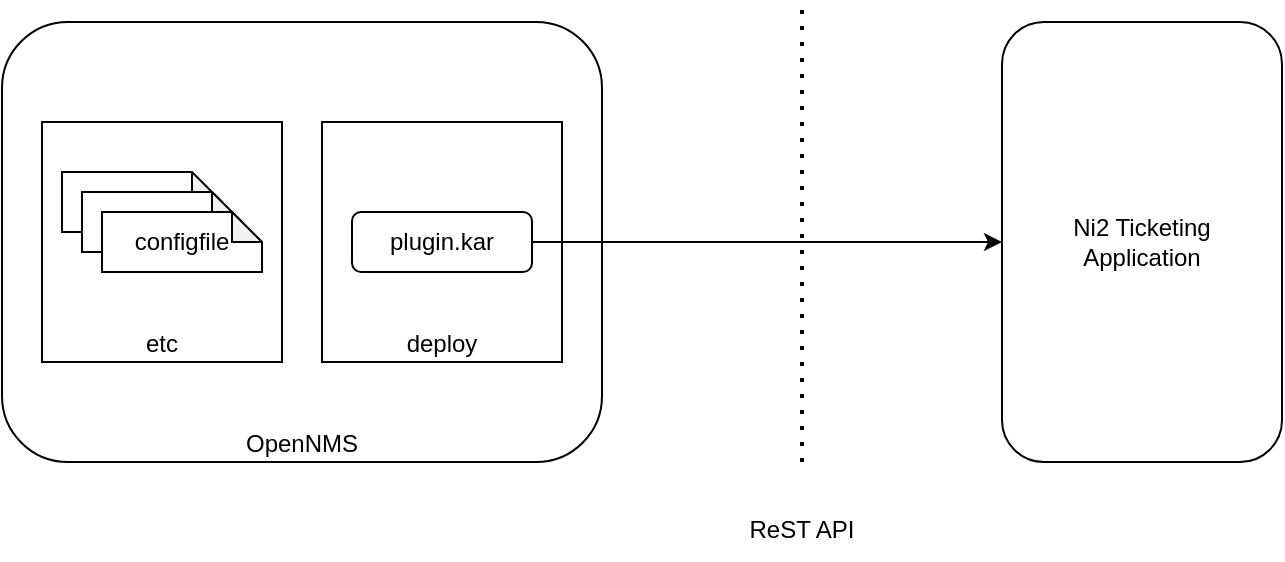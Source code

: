 <mxfile version="24.6.4" type="device">
  <diagram name="Page-1" id="hg4JAZvPtIoiGz0VxEVO">
    <mxGraphModel dx="1418" dy="820" grid="1" gridSize="10" guides="1" tooltips="1" connect="1" arrows="1" fold="1" page="1" pageScale="1" pageWidth="1169" pageHeight="827" math="0" shadow="0">
      <root>
        <mxCell id="0" />
        <mxCell id="1" parent="0" />
        <mxCell id="DATVNR7a5BjTr2IKXFvX-1" value="Ni2 Ticketing&lt;div&gt;Application&lt;/div&gt;" style="rounded=1;whiteSpace=wrap;html=1;" vertex="1" parent="1">
          <mxGeometry x="760" y="160" width="140" height="220" as="geometry" />
        </mxCell>
        <mxCell id="DATVNR7a5BjTr2IKXFvX-2" value="OpenNMS" style="rounded=1;whiteSpace=wrap;html=1;verticalAlign=bottom;" vertex="1" parent="1">
          <mxGeometry x="260" y="160" width="300" height="220" as="geometry" />
        </mxCell>
        <mxCell id="DATVNR7a5BjTr2IKXFvX-3" value="deploy" style="whiteSpace=wrap;html=1;aspect=fixed;verticalAlign=bottom;" vertex="1" parent="1">
          <mxGeometry x="420" y="210" width="120" height="120" as="geometry" />
        </mxCell>
        <mxCell id="DATVNR7a5BjTr2IKXFvX-4" value="etc" style="whiteSpace=wrap;html=1;aspect=fixed;verticalAlign=bottom;" vertex="1" parent="1">
          <mxGeometry x="280" y="210" width="120" height="120" as="geometry" />
        </mxCell>
        <mxCell id="DATVNR7a5BjTr2IKXFvX-9" style="edgeStyle=orthogonalEdgeStyle;rounded=0;orthogonalLoop=1;jettySize=auto;html=1;entryX=0;entryY=0.5;entryDx=0;entryDy=0;" edge="1" parent="1" source="DATVNR7a5BjTr2IKXFvX-5" target="DATVNR7a5BjTr2IKXFvX-1">
          <mxGeometry relative="1" as="geometry" />
        </mxCell>
        <mxCell id="DATVNR7a5BjTr2IKXFvX-5" value="plugin.kar" style="rounded=1;whiteSpace=wrap;html=1;" vertex="1" parent="1">
          <mxGeometry x="435" y="255" width="90" height="30" as="geometry" />
        </mxCell>
        <mxCell id="DATVNR7a5BjTr2IKXFvX-6" value="configfile" style="shape=note;whiteSpace=wrap;html=1;backgroundOutline=1;darkOpacity=0.05;size=15;" vertex="1" parent="1">
          <mxGeometry x="290" y="235" width="80" height="30" as="geometry" />
        </mxCell>
        <mxCell id="DATVNR7a5BjTr2IKXFvX-7" value="configfile" style="shape=note;whiteSpace=wrap;html=1;backgroundOutline=1;darkOpacity=0.05;size=15;" vertex="1" parent="1">
          <mxGeometry x="300" y="245" width="80" height="30" as="geometry" />
        </mxCell>
        <mxCell id="DATVNR7a5BjTr2IKXFvX-8" value="configfile" style="shape=note;whiteSpace=wrap;html=1;backgroundOutline=1;darkOpacity=0.05;size=15;" vertex="1" parent="1">
          <mxGeometry x="310" y="255" width="80" height="30" as="geometry" />
        </mxCell>
        <mxCell id="DATVNR7a5BjTr2IKXFvX-14" value="ReST API" style="text;html=1;align=center;verticalAlign=middle;whiteSpace=wrap;rounded=0;" vertex="1" parent="1">
          <mxGeometry x="630" y="399" width="60" height="30" as="geometry" />
        </mxCell>
        <mxCell id="DATVNR7a5BjTr2IKXFvX-15" value="" style="endArrow=none;dashed=1;html=1;dashPattern=1 3;strokeWidth=2;rounded=0;" edge="1" parent="1">
          <mxGeometry width="50" height="50" relative="1" as="geometry">
            <mxPoint x="660" y="380" as="sourcePoint" />
            <mxPoint x="660" y="150" as="targetPoint" />
          </mxGeometry>
        </mxCell>
      </root>
    </mxGraphModel>
  </diagram>
</mxfile>
